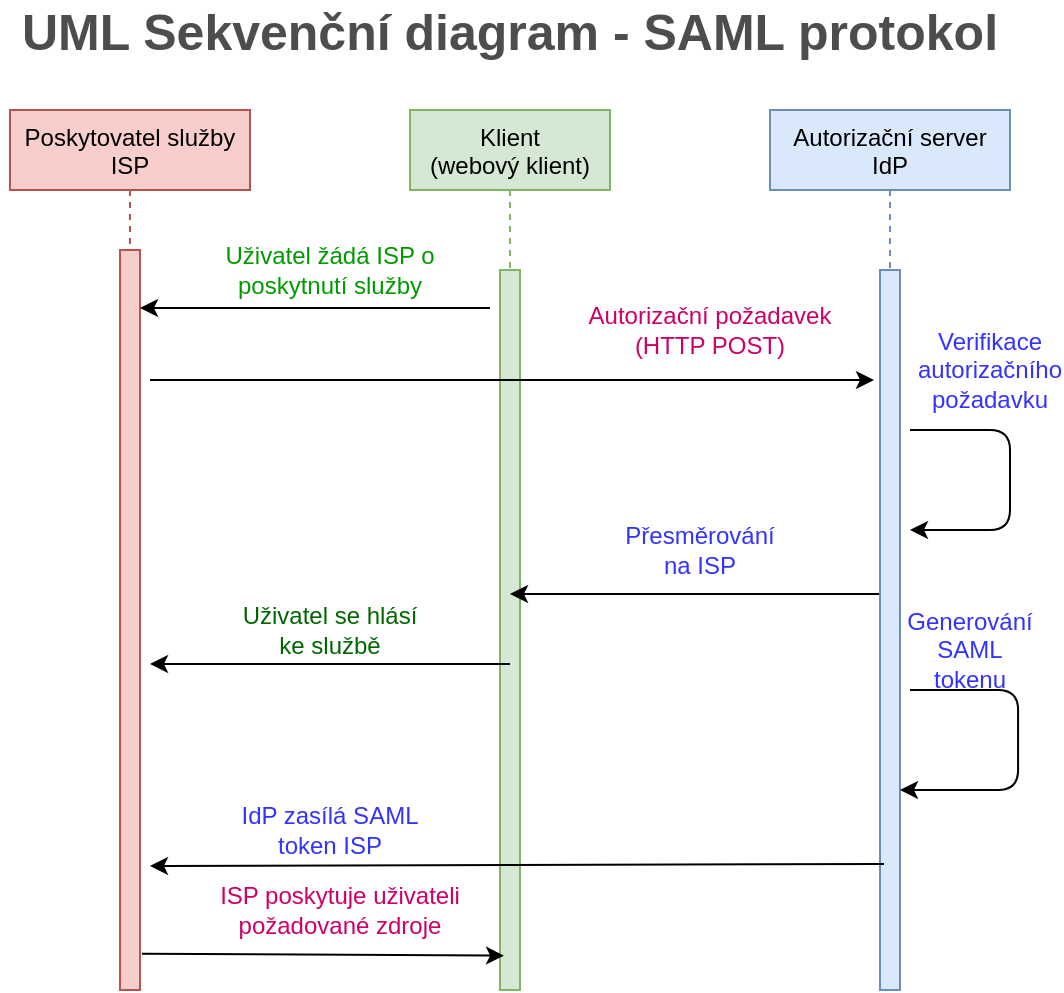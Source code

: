 <mxfile version="14.9.2" type="github">
  <diagram id="kgpKYQtTHZ0yAKxKKP6v" name="Page-1">
    <mxGraphModel dx="1182" dy="675" grid="1" gridSize="10" guides="1" tooltips="1" connect="1" arrows="1" fold="1" page="1" pageScale="1" pageWidth="850" pageHeight="1100" math="0" shadow="0">
      <root>
        <mxCell id="0" />
        <mxCell id="1" parent="0" />
        <mxCell id="3nuBFxr9cyL0pnOWT2aG-1" value="Poskytovatel služby&#xa;ISP" style="shape=umlLifeline;perimeter=lifelinePerimeter;container=1;collapsible=0;recursiveResize=0;rounded=0;shadow=0;strokeWidth=1;fillColor=#f8cecc;strokeColor=#b85450;" parent="1" vertex="1">
          <mxGeometry x="100" y="80" width="120" height="440" as="geometry" />
        </mxCell>
        <mxCell id="3nuBFxr9cyL0pnOWT2aG-2" value="" style="points=[];perimeter=orthogonalPerimeter;rounded=0;shadow=0;strokeWidth=1;fillColor=#f8cecc;strokeColor=#b85450;" parent="3nuBFxr9cyL0pnOWT2aG-1" vertex="1">
          <mxGeometry x="55" y="70" width="10" height="370" as="geometry" />
        </mxCell>
        <mxCell id="3nuBFxr9cyL0pnOWT2aG-5" value="Klient&#xa;(webový klient)" style="shape=umlLifeline;perimeter=lifelinePerimeter;container=1;collapsible=0;recursiveResize=0;rounded=0;shadow=0;strokeWidth=1;fillColor=#d5e8d4;strokeColor=#82b366;" parent="1" vertex="1">
          <mxGeometry x="300" y="80" width="100" height="440" as="geometry" />
        </mxCell>
        <mxCell id="3nuBFxr9cyL0pnOWT2aG-6" value="" style="points=[];perimeter=orthogonalPerimeter;rounded=0;shadow=0;strokeWidth=1;fillColor=#d5e8d4;strokeColor=#82b366;" parent="3nuBFxr9cyL0pnOWT2aG-5" vertex="1">
          <mxGeometry x="45" y="80" width="10" height="360" as="geometry" />
        </mxCell>
        <mxCell id="3e9Lj5prgPbfwFylatxG-1" value="Autorizační server&#xa;IdP" style="shape=umlLifeline;perimeter=lifelinePerimeter;container=1;collapsible=0;recursiveResize=0;rounded=0;shadow=0;strokeWidth=1;fillColor=#dae8fc;strokeColor=#6c8ebf;" vertex="1" parent="1">
          <mxGeometry x="480" y="80" width="120" height="300" as="geometry" />
        </mxCell>
        <mxCell id="3e9Lj5prgPbfwFylatxG-10" value="" style="endArrow=classic;html=1;" edge="1" parent="3e9Lj5prgPbfwFylatxG-1">
          <mxGeometry width="50" height="50" relative="1" as="geometry">
            <mxPoint x="70" y="160" as="sourcePoint" />
            <mxPoint x="70" y="210" as="targetPoint" />
            <Array as="points">
              <mxPoint x="120" y="160" />
              <mxPoint x="120" y="210" />
            </Array>
          </mxGeometry>
        </mxCell>
        <mxCell id="3e9Lj5prgPbfwFylatxG-5" value="" style="endArrow=classic;html=1;" edge="1" parent="1" target="3nuBFxr9cyL0pnOWT2aG-2">
          <mxGeometry width="50" height="50" relative="1" as="geometry">
            <mxPoint x="340" y="179" as="sourcePoint" />
            <mxPoint x="450" y="300" as="targetPoint" />
            <Array as="points">
              <mxPoint x="290" y="179" />
            </Array>
          </mxGeometry>
        </mxCell>
        <mxCell id="3e9Lj5prgPbfwFylatxG-6" value="Uživatel žádá ISP o poskytnutí služby" style="text;html=1;strokeColor=none;fillColor=none;align=center;verticalAlign=middle;whiteSpace=wrap;rounded=0;fontColor=#009900;" vertex="1" parent="1">
          <mxGeometry x="200" y="150" width="120" height="20" as="geometry" />
        </mxCell>
        <mxCell id="3e9Lj5prgPbfwFylatxG-7" value="" style="endArrow=classic;html=1;" edge="1" parent="1">
          <mxGeometry width="50" height="50" relative="1" as="geometry">
            <mxPoint x="170" y="215" as="sourcePoint" />
            <mxPoint x="532" y="215" as="targetPoint" />
          </mxGeometry>
        </mxCell>
        <mxCell id="3e9Lj5prgPbfwFylatxG-8" value="Autorizační požadavek (HTTP POST)" style="text;html=1;strokeColor=none;fillColor=none;align=center;verticalAlign=middle;whiteSpace=wrap;rounded=0;fontColor=#CC0066;" vertex="1" parent="1">
          <mxGeometry x="380" y="180" width="140" height="20" as="geometry" />
        </mxCell>
        <mxCell id="3e9Lj5prgPbfwFylatxG-11" value="Verifikace autorizačního požadavku" style="text;html=1;strokeColor=none;fillColor=none;align=center;verticalAlign=middle;whiteSpace=wrap;rounded=0;fontColor=#3333FF;" vertex="1" parent="1">
          <mxGeometry x="570" y="200" width="40" height="20" as="geometry" />
        </mxCell>
        <mxCell id="3e9Lj5prgPbfwFylatxG-12" value="" style="endArrow=classic;html=1;" edge="1" parent="1" source="3e9Lj5prgPbfwFylatxG-1" target="3nuBFxr9cyL0pnOWT2aG-5">
          <mxGeometry width="50" height="50" relative="1" as="geometry">
            <mxPoint x="400" y="290" as="sourcePoint" />
            <mxPoint x="450" y="240" as="targetPoint" />
            <Array as="points">
              <mxPoint x="470" y="322" />
            </Array>
          </mxGeometry>
        </mxCell>
        <mxCell id="3e9Lj5prgPbfwFylatxG-2" value="" style="points=[];perimeter=orthogonalPerimeter;rounded=0;shadow=0;strokeWidth=1;fillColor=#dae8fc;strokeColor=#6c8ebf;" vertex="1" parent="1">
          <mxGeometry x="535" y="160" width="10" height="360" as="geometry" />
        </mxCell>
        <mxCell id="3e9Lj5prgPbfwFylatxG-13" value="Přesměrování na ISP" style="text;html=1;strokeColor=none;fillColor=none;align=center;verticalAlign=middle;whiteSpace=wrap;rounded=0;fontColor=#3333FF;" vertex="1" parent="1">
          <mxGeometry x="425" y="290" width="40" height="20" as="geometry" />
        </mxCell>
        <mxCell id="3e9Lj5prgPbfwFylatxG-15" value="" style="endArrow=classic;html=1;" edge="1" parent="1">
          <mxGeometry width="50" height="50" relative="1" as="geometry">
            <mxPoint x="350" y="357" as="sourcePoint" />
            <mxPoint x="170" y="357" as="targetPoint" />
          </mxGeometry>
        </mxCell>
        <mxCell id="3e9Lj5prgPbfwFylatxG-16" value="Uživatel se hlásí ke službě" style="text;html=1;strokeColor=none;fillColor=none;align=center;verticalAlign=middle;whiteSpace=wrap;rounded=0;fontColor=#006600;" vertex="1" parent="1">
          <mxGeometry x="210" y="330" width="100" height="20" as="geometry" />
        </mxCell>
        <mxCell id="3e9Lj5prgPbfwFylatxG-17" value="" style="endArrow=classic;html=1;entryX=0.508;entryY=0.7;entryDx=0;entryDy=0;entryPerimeter=0;" edge="1" parent="1">
          <mxGeometry width="50" height="50" relative="1" as="geometry">
            <mxPoint x="550" y="370" as="sourcePoint" />
            <mxPoint x="545" y="420" as="targetPoint" />
            <Array as="points">
              <mxPoint x="604.04" y="370" />
              <mxPoint x="604.04" y="420" />
            </Array>
          </mxGeometry>
        </mxCell>
        <mxCell id="3e9Lj5prgPbfwFylatxG-19" value="Generování SAML tokenu" style="text;html=1;strokeColor=none;fillColor=none;align=center;verticalAlign=middle;whiteSpace=wrap;rounded=0;fontColor=#3333FF;" vertex="1" parent="1">
          <mxGeometry x="560" y="340" width="40" height="20" as="geometry" />
        </mxCell>
        <mxCell id="3e9Lj5prgPbfwFylatxG-20" value="" style="endArrow=classic;html=1;exitX=0.2;exitY=0.825;exitDx=0;exitDy=0;exitPerimeter=0;" edge="1" parent="1" source="3e9Lj5prgPbfwFylatxG-2">
          <mxGeometry width="50" height="50" relative="1" as="geometry">
            <mxPoint x="400" y="240" as="sourcePoint" />
            <mxPoint x="170" y="458" as="targetPoint" />
          </mxGeometry>
        </mxCell>
        <mxCell id="3e9Lj5prgPbfwFylatxG-21" value="IdP zasílá SAML token ISP" style="text;html=1;strokeColor=none;fillColor=none;align=center;verticalAlign=middle;whiteSpace=wrap;rounded=0;fontColor=#3333FF;" vertex="1" parent="1">
          <mxGeometry x="200" y="430" width="120" height="20" as="geometry" />
        </mxCell>
        <mxCell id="3e9Lj5prgPbfwFylatxG-22" value="" style="endArrow=classic;html=1;exitX=1.1;exitY=0.951;exitDx=0;exitDy=0;exitPerimeter=0;entryX=0.47;entryY=0.961;entryDx=0;entryDy=0;entryPerimeter=0;" edge="1" parent="1" source="3nuBFxr9cyL0pnOWT2aG-2" target="3nuBFxr9cyL0pnOWT2aG-5">
          <mxGeometry width="50" height="50" relative="1" as="geometry">
            <mxPoint x="400" y="420" as="sourcePoint" />
            <mxPoint x="450" y="370" as="targetPoint" />
          </mxGeometry>
        </mxCell>
        <mxCell id="3e9Lj5prgPbfwFylatxG-23" value="ISP poskytuje uživateli požadované zdroje" style="text;html=1;strokeColor=none;fillColor=none;align=center;verticalAlign=middle;whiteSpace=wrap;rounded=0;fontColor=#CC0066;" vertex="1" parent="1">
          <mxGeometry x="200" y="470" width="130" height="20" as="geometry" />
        </mxCell>
        <mxCell id="3e9Lj5prgPbfwFylatxG-24" value="UML Sekvenční diagram - SAML protokol" style="text;html=1;strokeColor=none;fillColor=none;align=center;verticalAlign=middle;whiteSpace=wrap;rounded=0;fontSize=25;fontStyle=1;fontColor=#4D4D4D;" vertex="1" parent="1">
          <mxGeometry x="95" y="30" width="510" height="20" as="geometry" />
        </mxCell>
      </root>
    </mxGraphModel>
  </diagram>
</mxfile>
